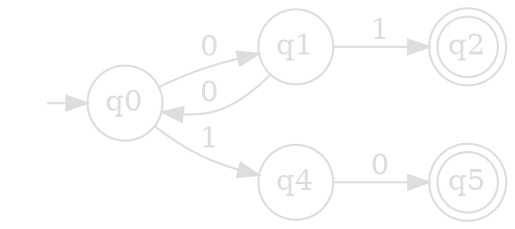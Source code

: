 digraph {
    bgcolor="transparent";
    rankdir=LR;
    node [shape=circle, fixedsize=shape, width=0.5, color="#dddddd", fontcolor="#dddddd"];
    edge [color="#dddddd", fontcolor="#dddddd"];
    start [shape=none, label="", width=0];
    q2 [shape=doublecircle, width=0.4];
    start -> q0;
    q0 -> q1 [label="0"];
    q1 -> q0 [label="0"];
    q1 -> q2 [label="1"];
    q5 [shape=doublecircle, width=0.4];
    q0 -> q4 [label="1"];
    q4 -> q5 [label="0"];
}